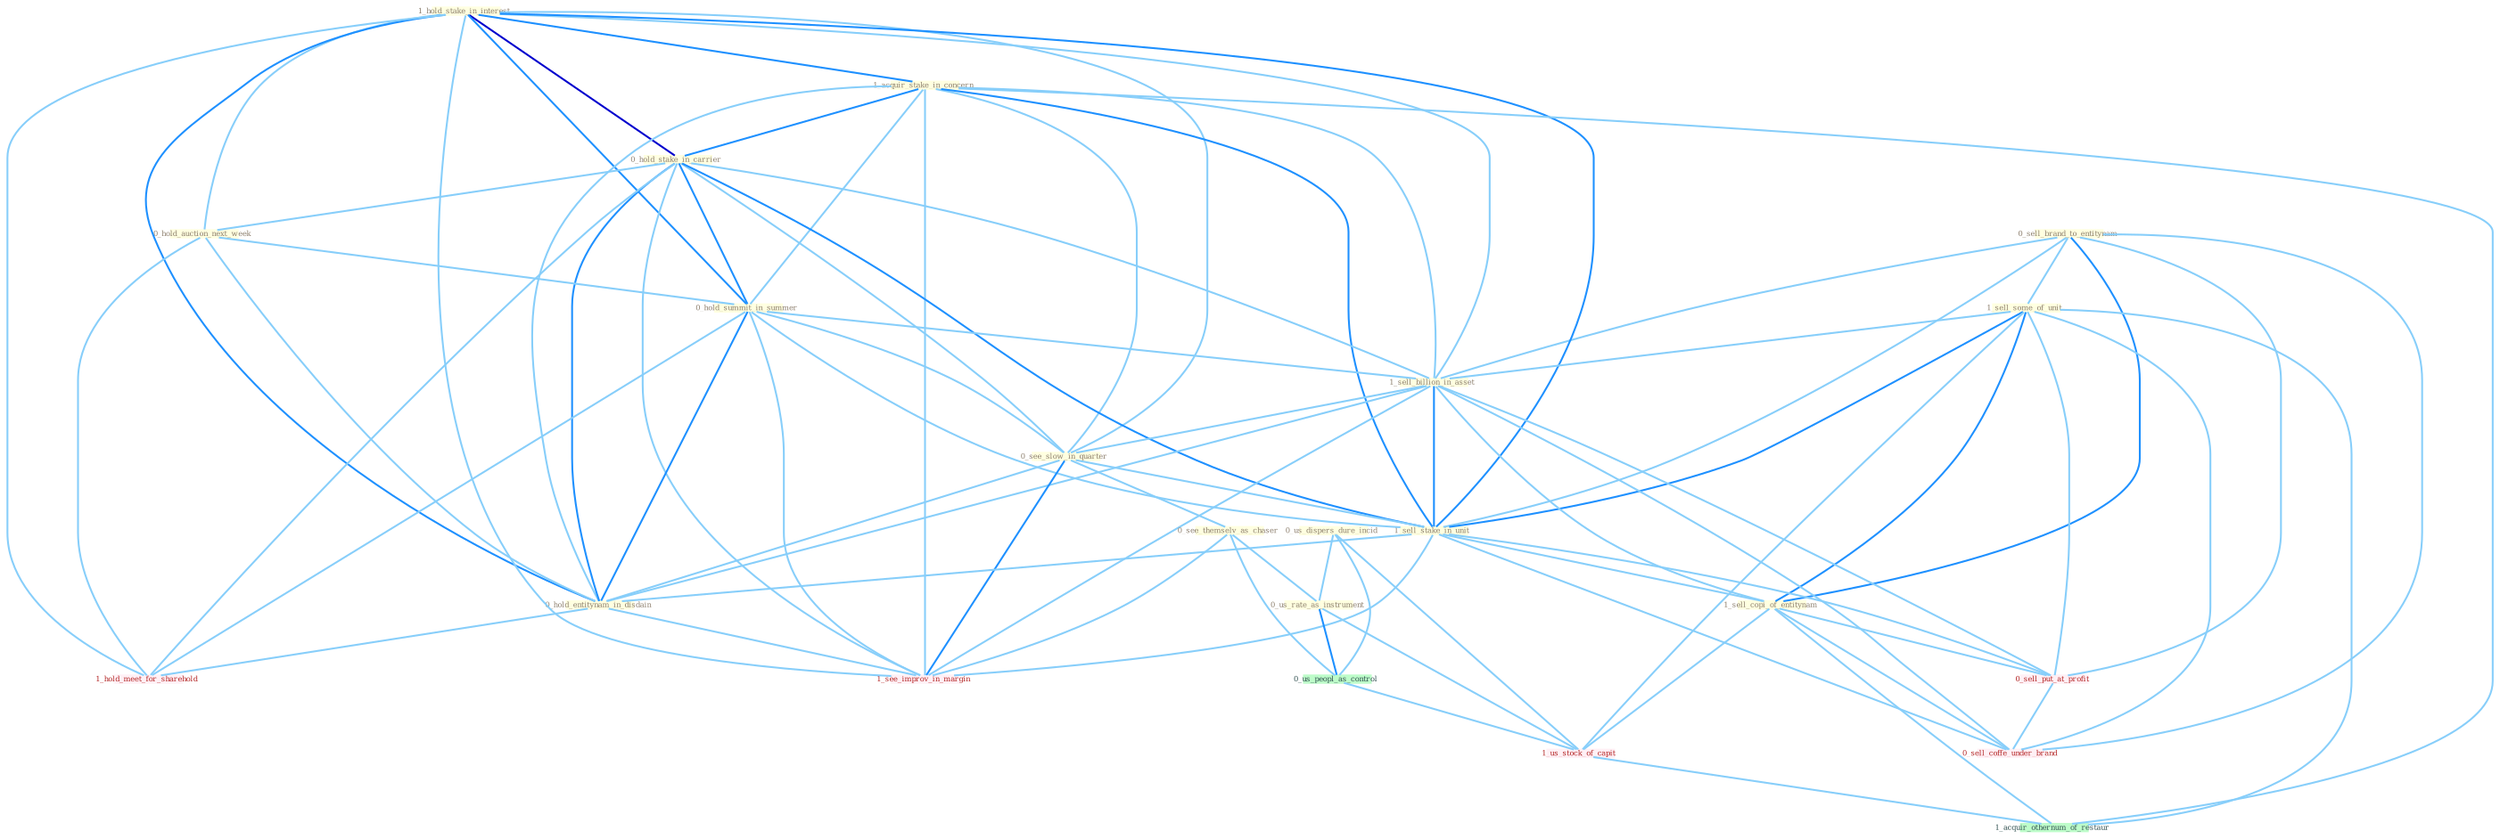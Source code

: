 Graph G{ 
    node
    [shape=polygon,style=filled,width=.5,height=.06,color="#BDFCC9",fixedsize=true,fontsize=4,
    fontcolor="#2f4f4f"];
    {node
    [color="#ffffe0", fontcolor="#8b7d6b"] "0_sell_brand_to_entitynam " "1_hold_stake_in_interest " "1_acquir_stake_in_concern " "0_us_dispers_dure_incid " "1_sell_some_of_unit " "0_hold_stake_in_carrier " "0_hold_auction_next_week " "0_hold_summit_in_summer " "1_sell_billion_in_asset " "0_see_slow_in_quarter " "1_sell_stake_in_unit " "0_see_themselv_as_chaser " "0_hold_entitynam_in_disdain " "1_sell_copi_of_entitynam " "0_us_rate_as_instrument "}
{node [color="#fff0f5", fontcolor="#b22222"] "0_sell_put_at_profit " "1_us_stock_of_capit " "1_see_improv_in_margin " "0_sell_coffe_under_brand " "1_hold_meet_for_sharehold "}
edge [color="#B0E2FF"];

	"0_sell_brand_to_entitynam " -- "1_sell_some_of_unit " [w="1", color="#87cefa" ];
	"0_sell_brand_to_entitynam " -- "1_sell_billion_in_asset " [w="1", color="#87cefa" ];
	"0_sell_brand_to_entitynam " -- "1_sell_stake_in_unit " [w="1", color="#87cefa" ];
	"0_sell_brand_to_entitynam " -- "1_sell_copi_of_entitynam " [w="2", color="#1e90ff" , len=0.8];
	"0_sell_brand_to_entitynam " -- "0_sell_put_at_profit " [w="1", color="#87cefa" ];
	"0_sell_brand_to_entitynam " -- "0_sell_coffe_under_brand " [w="1", color="#87cefa" ];
	"1_hold_stake_in_interest " -- "1_acquir_stake_in_concern " [w="2", color="#1e90ff" , len=0.8];
	"1_hold_stake_in_interest " -- "0_hold_stake_in_carrier " [w="3", color="#0000cd" , len=0.6];
	"1_hold_stake_in_interest " -- "0_hold_auction_next_week " [w="1", color="#87cefa" ];
	"1_hold_stake_in_interest " -- "0_hold_summit_in_summer " [w="2", color="#1e90ff" , len=0.8];
	"1_hold_stake_in_interest " -- "1_sell_billion_in_asset " [w="1", color="#87cefa" ];
	"1_hold_stake_in_interest " -- "0_see_slow_in_quarter " [w="1", color="#87cefa" ];
	"1_hold_stake_in_interest " -- "1_sell_stake_in_unit " [w="2", color="#1e90ff" , len=0.8];
	"1_hold_stake_in_interest " -- "0_hold_entitynam_in_disdain " [w="2", color="#1e90ff" , len=0.8];
	"1_hold_stake_in_interest " -- "1_see_improv_in_margin " [w="1", color="#87cefa" ];
	"1_hold_stake_in_interest " -- "1_hold_meet_for_sharehold " [w="1", color="#87cefa" ];
	"1_acquir_stake_in_concern " -- "0_hold_stake_in_carrier " [w="2", color="#1e90ff" , len=0.8];
	"1_acquir_stake_in_concern " -- "0_hold_summit_in_summer " [w="1", color="#87cefa" ];
	"1_acquir_stake_in_concern " -- "1_sell_billion_in_asset " [w="1", color="#87cefa" ];
	"1_acquir_stake_in_concern " -- "0_see_slow_in_quarter " [w="1", color="#87cefa" ];
	"1_acquir_stake_in_concern " -- "1_sell_stake_in_unit " [w="2", color="#1e90ff" , len=0.8];
	"1_acquir_stake_in_concern " -- "0_hold_entitynam_in_disdain " [w="1", color="#87cefa" ];
	"1_acquir_stake_in_concern " -- "1_see_improv_in_margin " [w="1", color="#87cefa" ];
	"1_acquir_stake_in_concern " -- "1_acquir_othernum_of_restaur " [w="1", color="#87cefa" ];
	"0_us_dispers_dure_incid " -- "0_us_rate_as_instrument " [w="1", color="#87cefa" ];
	"0_us_dispers_dure_incid " -- "0_us_peopl_as_control " [w="1", color="#87cefa" ];
	"0_us_dispers_dure_incid " -- "1_us_stock_of_capit " [w="1", color="#87cefa" ];
	"1_sell_some_of_unit " -- "1_sell_billion_in_asset " [w="1", color="#87cefa" ];
	"1_sell_some_of_unit " -- "1_sell_stake_in_unit " [w="2", color="#1e90ff" , len=0.8];
	"1_sell_some_of_unit " -- "1_sell_copi_of_entitynam " [w="2", color="#1e90ff" , len=0.8];
	"1_sell_some_of_unit " -- "0_sell_put_at_profit " [w="1", color="#87cefa" ];
	"1_sell_some_of_unit " -- "1_us_stock_of_capit " [w="1", color="#87cefa" ];
	"1_sell_some_of_unit " -- "0_sell_coffe_under_brand " [w="1", color="#87cefa" ];
	"1_sell_some_of_unit " -- "1_acquir_othernum_of_restaur " [w="1", color="#87cefa" ];
	"0_hold_stake_in_carrier " -- "0_hold_auction_next_week " [w="1", color="#87cefa" ];
	"0_hold_stake_in_carrier " -- "0_hold_summit_in_summer " [w="2", color="#1e90ff" , len=0.8];
	"0_hold_stake_in_carrier " -- "1_sell_billion_in_asset " [w="1", color="#87cefa" ];
	"0_hold_stake_in_carrier " -- "0_see_slow_in_quarter " [w="1", color="#87cefa" ];
	"0_hold_stake_in_carrier " -- "1_sell_stake_in_unit " [w="2", color="#1e90ff" , len=0.8];
	"0_hold_stake_in_carrier " -- "0_hold_entitynam_in_disdain " [w="2", color="#1e90ff" , len=0.8];
	"0_hold_stake_in_carrier " -- "1_see_improv_in_margin " [w="1", color="#87cefa" ];
	"0_hold_stake_in_carrier " -- "1_hold_meet_for_sharehold " [w="1", color="#87cefa" ];
	"0_hold_auction_next_week " -- "0_hold_summit_in_summer " [w="1", color="#87cefa" ];
	"0_hold_auction_next_week " -- "0_hold_entitynam_in_disdain " [w="1", color="#87cefa" ];
	"0_hold_auction_next_week " -- "1_hold_meet_for_sharehold " [w="1", color="#87cefa" ];
	"0_hold_summit_in_summer " -- "1_sell_billion_in_asset " [w="1", color="#87cefa" ];
	"0_hold_summit_in_summer " -- "0_see_slow_in_quarter " [w="1", color="#87cefa" ];
	"0_hold_summit_in_summer " -- "1_sell_stake_in_unit " [w="1", color="#87cefa" ];
	"0_hold_summit_in_summer " -- "0_hold_entitynam_in_disdain " [w="2", color="#1e90ff" , len=0.8];
	"0_hold_summit_in_summer " -- "1_see_improv_in_margin " [w="1", color="#87cefa" ];
	"0_hold_summit_in_summer " -- "1_hold_meet_for_sharehold " [w="1", color="#87cefa" ];
	"1_sell_billion_in_asset " -- "0_see_slow_in_quarter " [w="1", color="#87cefa" ];
	"1_sell_billion_in_asset " -- "1_sell_stake_in_unit " [w="2", color="#1e90ff" , len=0.8];
	"1_sell_billion_in_asset " -- "0_hold_entitynam_in_disdain " [w="1", color="#87cefa" ];
	"1_sell_billion_in_asset " -- "1_sell_copi_of_entitynam " [w="1", color="#87cefa" ];
	"1_sell_billion_in_asset " -- "0_sell_put_at_profit " [w="1", color="#87cefa" ];
	"1_sell_billion_in_asset " -- "1_see_improv_in_margin " [w="1", color="#87cefa" ];
	"1_sell_billion_in_asset " -- "0_sell_coffe_under_brand " [w="1", color="#87cefa" ];
	"0_see_slow_in_quarter " -- "1_sell_stake_in_unit " [w="1", color="#87cefa" ];
	"0_see_slow_in_quarter " -- "0_see_themselv_as_chaser " [w="1", color="#87cefa" ];
	"0_see_slow_in_quarter " -- "0_hold_entitynam_in_disdain " [w="1", color="#87cefa" ];
	"0_see_slow_in_quarter " -- "1_see_improv_in_margin " [w="2", color="#1e90ff" , len=0.8];
	"1_sell_stake_in_unit " -- "0_hold_entitynam_in_disdain " [w="1", color="#87cefa" ];
	"1_sell_stake_in_unit " -- "1_sell_copi_of_entitynam " [w="1", color="#87cefa" ];
	"1_sell_stake_in_unit " -- "0_sell_put_at_profit " [w="1", color="#87cefa" ];
	"1_sell_stake_in_unit " -- "1_see_improv_in_margin " [w="1", color="#87cefa" ];
	"1_sell_stake_in_unit " -- "0_sell_coffe_under_brand " [w="1", color="#87cefa" ];
	"0_see_themselv_as_chaser " -- "0_us_rate_as_instrument " [w="1", color="#87cefa" ];
	"0_see_themselv_as_chaser " -- "0_us_peopl_as_control " [w="1", color="#87cefa" ];
	"0_see_themselv_as_chaser " -- "1_see_improv_in_margin " [w="1", color="#87cefa" ];
	"0_hold_entitynam_in_disdain " -- "1_see_improv_in_margin " [w="1", color="#87cefa" ];
	"0_hold_entitynam_in_disdain " -- "1_hold_meet_for_sharehold " [w="1", color="#87cefa" ];
	"1_sell_copi_of_entitynam " -- "0_sell_put_at_profit " [w="1", color="#87cefa" ];
	"1_sell_copi_of_entitynam " -- "1_us_stock_of_capit " [w="1", color="#87cefa" ];
	"1_sell_copi_of_entitynam " -- "0_sell_coffe_under_brand " [w="1", color="#87cefa" ];
	"1_sell_copi_of_entitynam " -- "1_acquir_othernum_of_restaur " [w="1", color="#87cefa" ];
	"0_us_rate_as_instrument " -- "0_us_peopl_as_control " [w="2", color="#1e90ff" , len=0.8];
	"0_us_rate_as_instrument " -- "1_us_stock_of_capit " [w="1", color="#87cefa" ];
	"0_us_peopl_as_control " -- "1_us_stock_of_capit " [w="1", color="#87cefa" ];
	"0_sell_put_at_profit " -- "0_sell_coffe_under_brand " [w="1", color="#87cefa" ];
	"1_us_stock_of_capit " -- "1_acquir_othernum_of_restaur " [w="1", color="#87cefa" ];
}